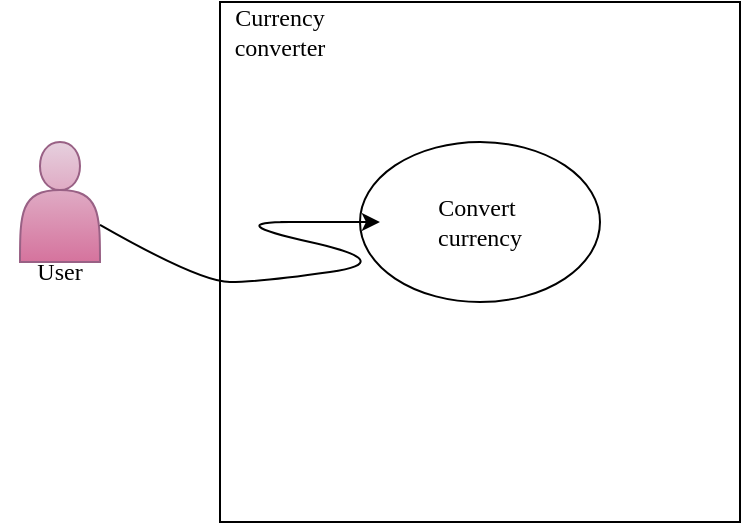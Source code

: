 <mxfile version="16.6.4" type="github">
  <diagram id="pktmsEUWRkQnWgmp27aI" name="Page-1">
    <mxGraphModel dx="649" dy="348" grid="1" gridSize="10" guides="1" tooltips="1" connect="1" arrows="1" fold="1" page="1" pageScale="1" pageWidth="827" pageHeight="1169" math="0" shadow="0">
      <root>
        <mxCell id="0" />
        <mxCell id="1" parent="0" />
        <mxCell id="Z-F-8DJSNIKzANeEtAPL-2" value="" style="shape=actor;whiteSpace=wrap;html=1;fillColor=#e6d0de;strokeColor=#996185;gradientColor=#d5739d;fontFamily=Times New Roman;" vertex="1" parent="1">
          <mxGeometry x="200" y="110" width="40" height="60" as="geometry" />
        </mxCell>
        <mxCell id="Z-F-8DJSNIKzANeEtAPL-4" value="&lt;font face=&quot;Comic Sans MS&quot;&gt;User&lt;/font&gt;" style="text;html=1;strokeColor=none;fillColor=none;align=center;verticalAlign=middle;whiteSpace=wrap;rounded=0;fontFamily=Times New Roman;" vertex="1" parent="1">
          <mxGeometry x="190" y="160" width="60" height="30" as="geometry" />
        </mxCell>
        <mxCell id="Z-F-8DJSNIKzANeEtAPL-5" value="" style="whiteSpace=wrap;html=1;aspect=fixed;fontFamily=Comic Sans MS;" vertex="1" parent="1">
          <mxGeometry x="300" y="40" width="260" height="260" as="geometry" />
        </mxCell>
        <mxCell id="Z-F-8DJSNIKzANeEtAPL-6" value="Currency&lt;br&gt;converter" style="text;html=1;strokeColor=none;fillColor=none;align=center;verticalAlign=middle;whiteSpace=wrap;rounded=0;fontFamily=Comic Sans MS;" vertex="1" parent="1">
          <mxGeometry x="300" y="40" width="60" height="30" as="geometry" />
        </mxCell>
        <mxCell id="Z-F-8DJSNIKzANeEtAPL-7" value="" style="ellipse;whiteSpace=wrap;html=1;fontFamily=Comic Sans MS;" vertex="1" parent="1">
          <mxGeometry x="370" y="110" width="120" height="80" as="geometry" />
        </mxCell>
        <mxCell id="Z-F-8DJSNIKzANeEtAPL-8" value="Convert&amp;nbsp;&lt;br&gt;currency" style="text;html=1;strokeColor=none;fillColor=none;align=center;verticalAlign=middle;whiteSpace=wrap;rounded=0;fontFamily=Comic Sans MS;" vertex="1" parent="1">
          <mxGeometry x="400" y="135" width="60" height="30" as="geometry" />
        </mxCell>
        <mxCell id="Z-F-8DJSNIKzANeEtAPL-12" value="" style="curved=1;endArrow=classic;html=1;rounded=0;fontFamily=Comic Sans MS;entryX=0.083;entryY=0.5;entryDx=0;entryDy=0;entryPerimeter=0;" edge="1" parent="1" source="Z-F-8DJSNIKzANeEtAPL-2" target="Z-F-8DJSNIKzANeEtAPL-7">
          <mxGeometry width="50" height="50" relative="1" as="geometry">
            <mxPoint x="450" y="200" as="sourcePoint" />
            <mxPoint x="500" y="150" as="targetPoint" />
            <Array as="points">
              <mxPoint x="290" y="180" />
              <mxPoint x="320" y="180" />
              <mxPoint x="390" y="170" />
              <mxPoint x="300" y="150" />
              <mxPoint x="370" y="150" />
              <mxPoint x="310" y="150" />
            </Array>
          </mxGeometry>
        </mxCell>
      </root>
    </mxGraphModel>
  </diagram>
</mxfile>
